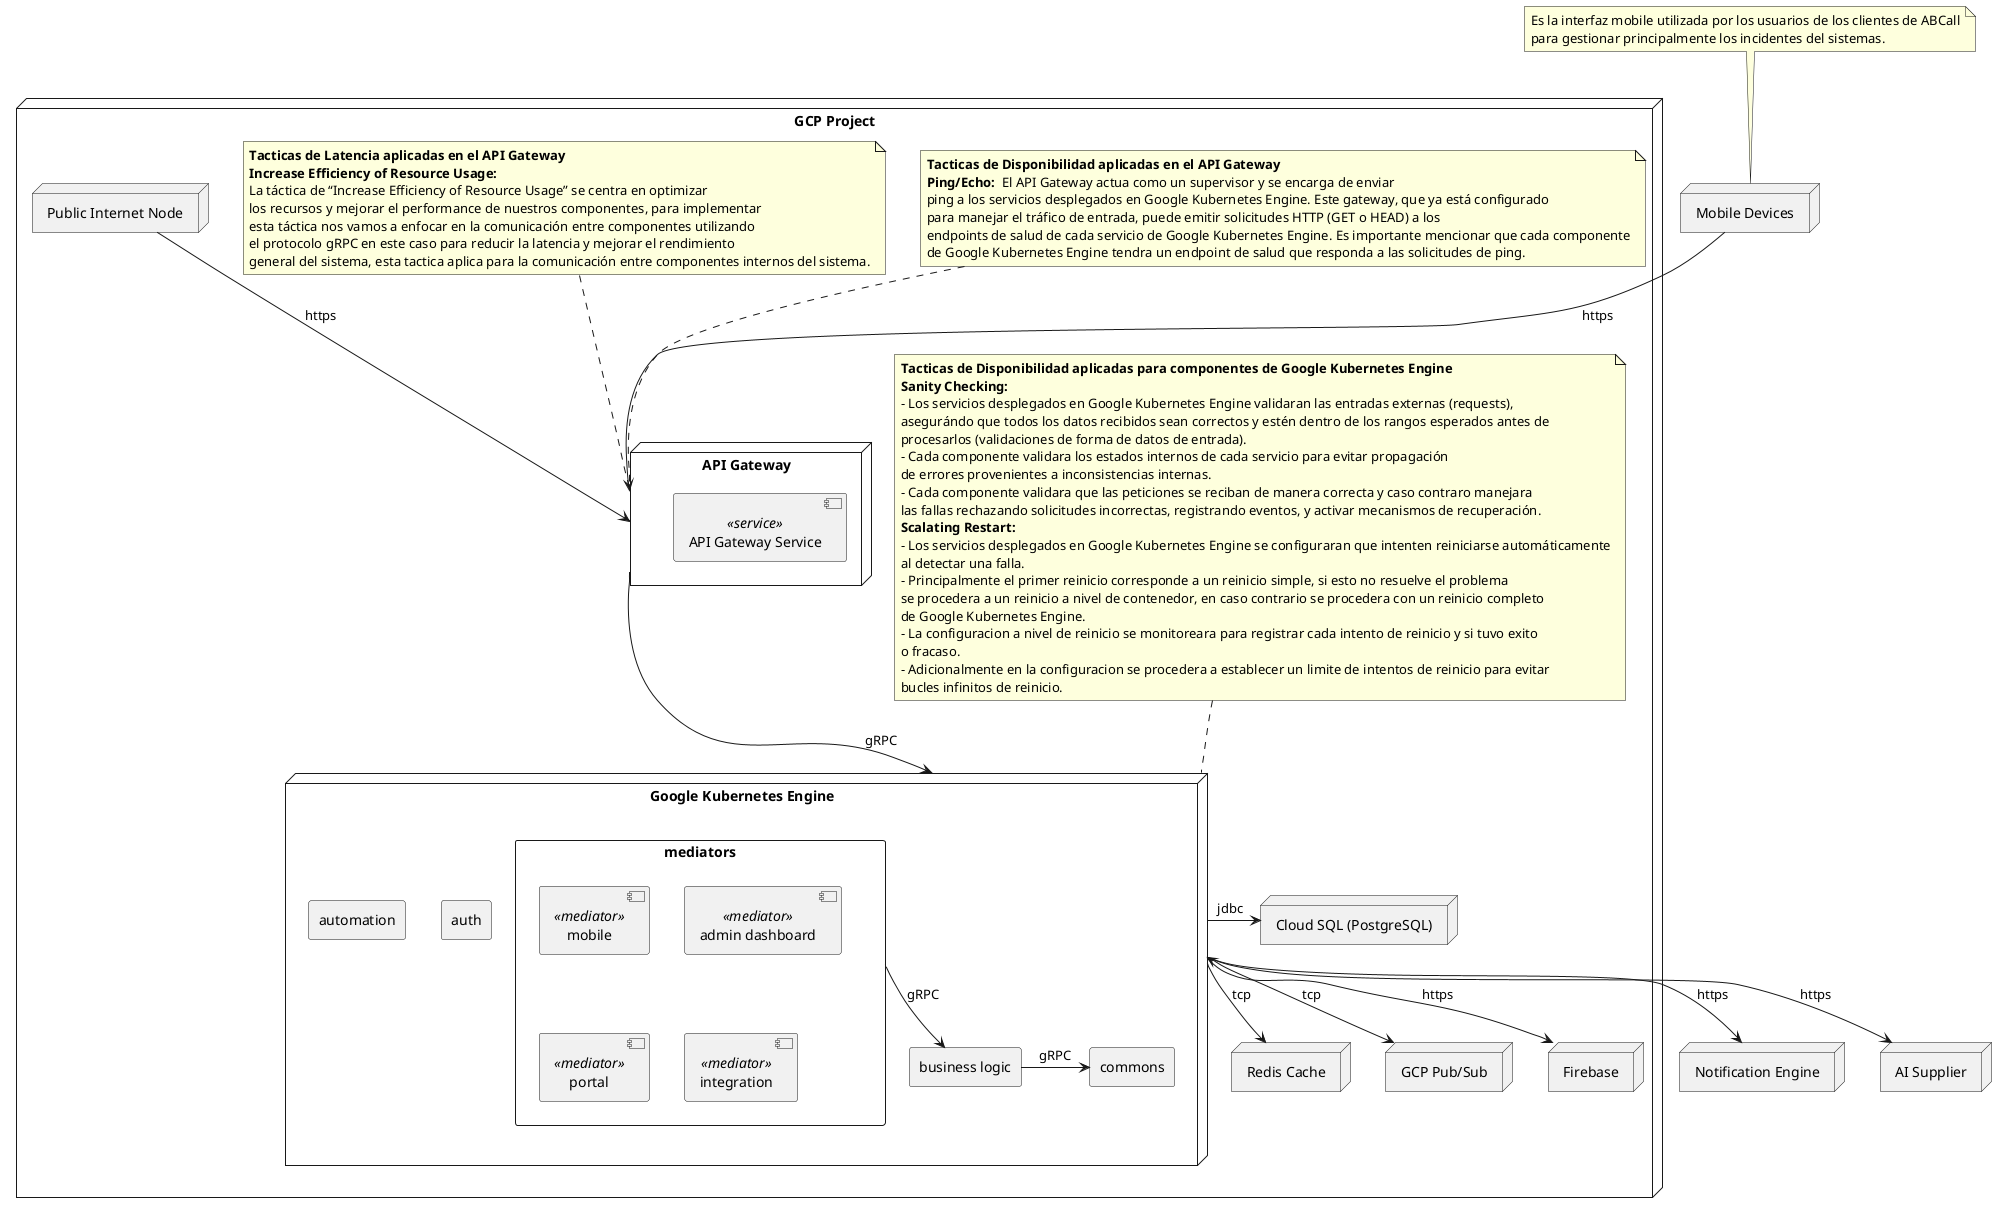 @startuml deployment-diagram
skinparam packageStyle rectangle

node "GCP Project" {
    node "API Gateway" {
        [API Gateway Service] <<service>>
    }

    note top of [API Gateway]
        **Tacticas de Disponibilidad aplicadas en el API Gateway**
        **Ping/Echo: ** El API Gateway actua como un supervisor y se encarga de enviar
        ping a los servicios desplegados en Google Kubernetes Engine. Este gateway, que ya está configurado
        para manejar el tráfico de entrada, puede emitir solicitudes HTTP (GET o HEAD) a los
        endpoints de salud de cada servicio de Google Kubernetes Engine. Es importante mencionar que cada componente
        de Google Kubernetes Engine tendra un endpoint de salud que responda a las solicitudes de ping.
    end note

    note top of [API Gateway]
        **Tacticas de Latencia aplicadas en el API Gateway**
        **Increase Efficiency of Resource Usage: **
        La táctica de “Increase Efficiency of Resource Usage” se centra en optimizar
        los recursos y mejorar el performance de nuestros componentes, para implementar
        esta táctica nos vamos a enfocar en la comunicación entre componentes utilizando
        el protocolo gRPC en este caso para reducir la latencia y mejorar el rendimiento
        general del sistema, esta tactica aplica para la comunicación entre componentes internos del sistema.
    end note

    node "Google Kubernetes Engine" {

        rectangle mediators {
            [mobile] <<mediator>>
            [admin dashboard] <<mediator>>
            [portal] <<mediator>>
            [integration] <<mediator>>
        }

        rectangle auth {
        }

        rectangle "business logic" {
        }

        rectangle automation {
        }

        [mediators] -down-> [business logic] : gRPC
        [business logic] -right-> [commons] : gRPC

        rectangle commons {
        }

        
        
    }

    note top of [Google Kubernetes Engine]
        **Tacticas de Disponibilidad aplicadas para componentes de Google Kubernetes Engine**
        **Sanity Checking: **
        - Los servicios desplegados en Google Kubernetes Engine validaran las entradas externas (requests),
        asegurándo que todos los datos recibidos sean correctos y estén dentro de los rangos esperados antes de
        procesarlos (validaciones de forma de datos de entrada).
        - Cada componente validara los estados internos de cada servicio para evitar propagación
        de errores provenientes a inconsistencias internas.
        - Cada componente validara que las peticiones se reciban de manera correcta y caso contraro manejara
        las fallas rechazando solicitudes incorrectas, registrando eventos, y activar mecanismos de recuperación.
        **Scalating Restart: **
        - Los servicios desplegados en Google Kubernetes Engine se configuraran que intenten reiniciarse automáticamente
        al detectar una falla.
        - Principalmente el primer reinicio corresponde a un reinicio simple, si esto no resuelve el problema
        se procedera a un reinicio a nivel de contenedor, en caso contrario se procedera con un reinicio completo
        de Google Kubernetes Engine.
        - La configuracion a nivel de reinicio se monitoreara para registrar cada intento de reinicio y si tuvo exito
        o fracaso.
        - Adicionalmente en la configuracion se procedera a establecer un limite de intentos de reinicio para evitar
        bucles infinitos de reinicio.
    end note

    node "Cloud SQL (PostgreSQL)" {
    }

    node "Redis Cache" {
    }
    
    node "Public Internet Node" {
    }

    node "GCP Pub/Sub" {
    }

    node "Firebase" {
    }
}

node "Mobile Devices" {
}

note top of [Mobile Devices]
        Es la interfaz mobile utilizada por los usuarios de los clientes de ABCall
        para gestionar principalmente los incidentes del sistemas.
    end note

node "Notification Engine" {
}

node "AI Supplier" {
}

[Public Internet Node] -down-> [API Gateway] : https
[Mobile Devices] -down-> [API Gateway] : https

[API Gateway] -down-> [Google Kubernetes Engine] : gRPC
[Google Kubernetes Engine] -left-> [Cloud SQL (PostgreSQL)] : jdbc
[Google Kubernetes Engine] -down-> [Redis Cache] : tcp
[Google Kubernetes Engine] <-down-> [GCP Pub/Sub] : tcp
[Google Kubernetes Engine] -down-> [Firebase] : https
[Google Kubernetes Engine] -down-> [Notification Engine] : https

[Google Kubernetes Engine] -down-> [AI Supplier] : https



@enduml
